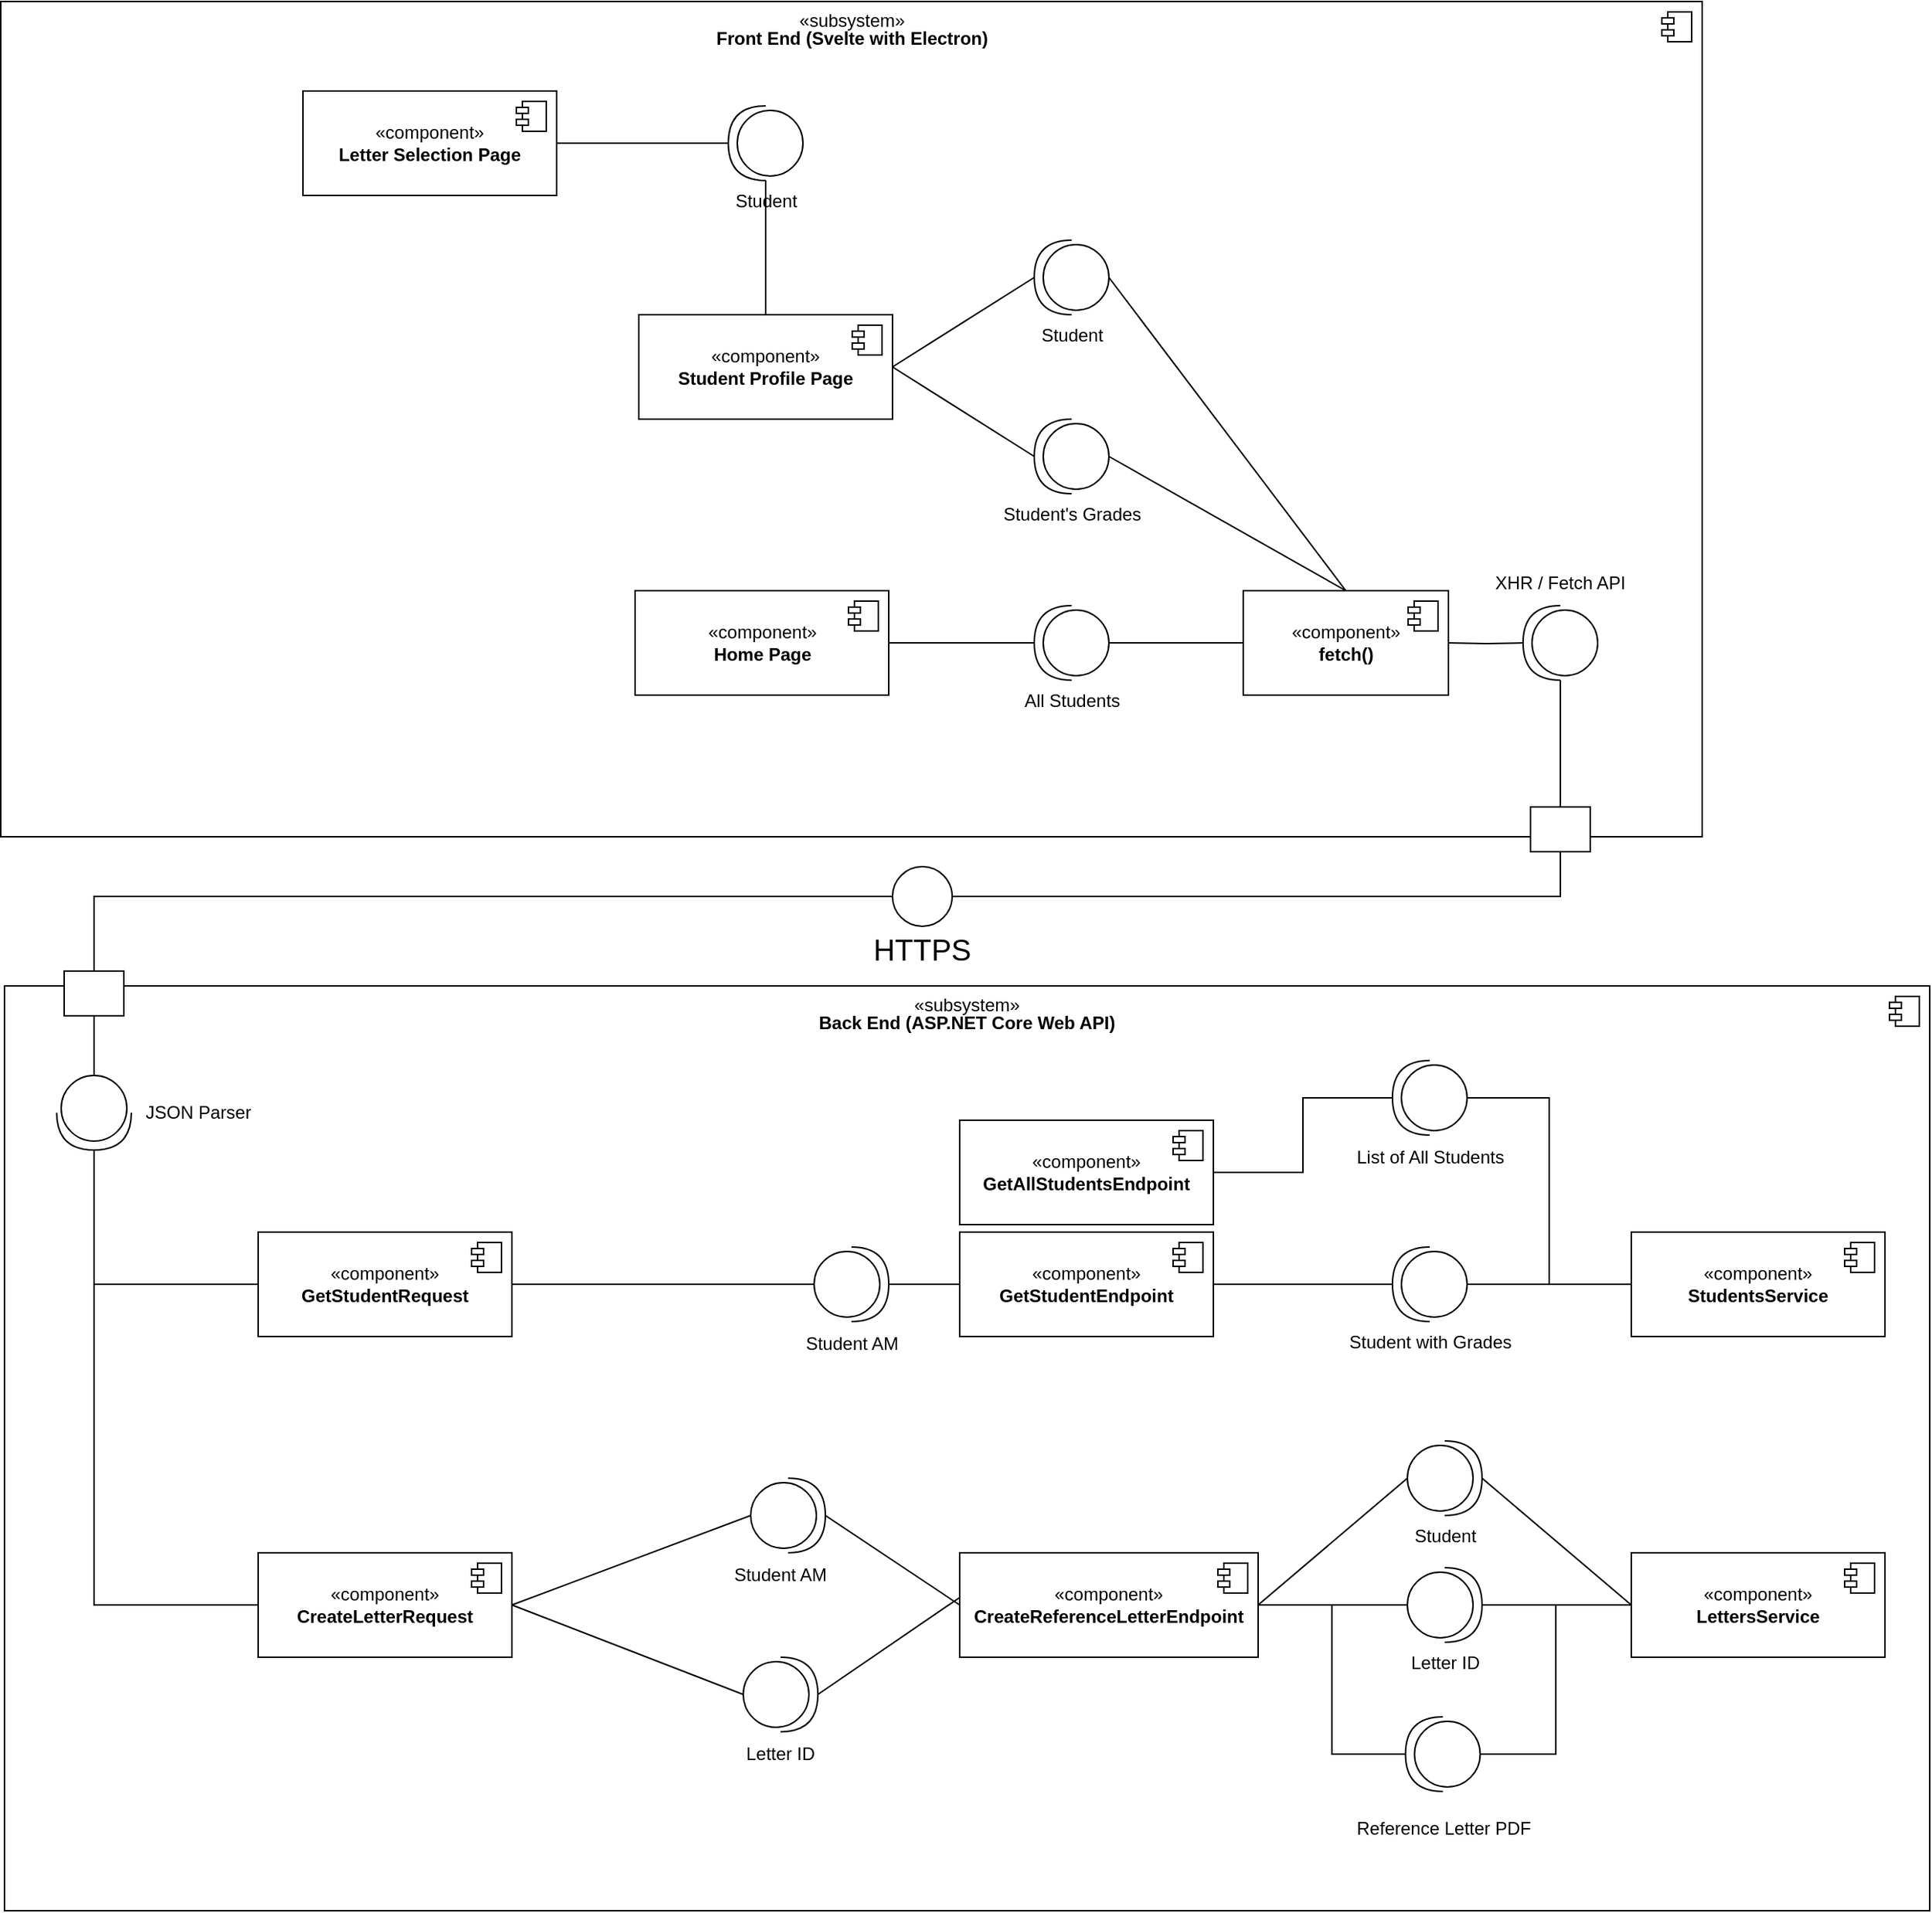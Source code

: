 <mxfile version="27.0.9">
  <diagram name="Page-1" id="jQp3iz5hJdYb-cLotaqS">
    <mxGraphModel dx="2839" dy="2229" grid="1" gridSize="10" guides="1" tooltips="1" connect="1" arrows="1" fold="1" page="1" pageScale="1" pageWidth="850" pageHeight="1100" math="0" shadow="0">
      <root>
        <mxCell id="0" />
        <mxCell id="1" parent="0" />
        <mxCell id="27jedm5OofR4-CSV1UiA-5" value="&lt;div style=&quot;line-height: 100%;&quot;&gt;«subsystem»&lt;br&gt;&lt;b&gt;Front End (Svelte with Electron&lt;/b&gt;&lt;b style=&quot;background-color: transparent; color: light-dark(rgb(0, 0, 0), rgb(255, 255, 255));&quot;&gt;)&lt;/b&gt;&lt;/div&gt;" style="html=1;dropTarget=0;whiteSpace=wrap;align=center;imageVerticalAlign=top;imageAspect=1;verticalAlign=top;" parent="1" vertex="1">
          <mxGeometry x="-822.5" y="-150" width="1140" height="560" as="geometry" />
        </mxCell>
        <mxCell id="27jedm5OofR4-CSV1UiA-6" value="" style="shape=module;jettyWidth=8;jettyHeight=4;" parent="27jedm5OofR4-CSV1UiA-5" vertex="1">
          <mxGeometry x="1" width="20" height="20" relative="1" as="geometry">
            <mxPoint x="-27" y="7" as="offset" />
          </mxGeometry>
        </mxCell>
        <mxCell id="27jedm5OofR4-CSV1UiA-7" value="&lt;div style=&quot;line-height: 100%;&quot;&gt;«subsystem»&lt;br&gt;&lt;b&gt;Back End (ASP.NET Core Web API)&lt;/b&gt;&lt;/div&gt;" style="html=1;dropTarget=0;whiteSpace=wrap;align=center;imageVerticalAlign=top;imageAspect=1;verticalAlign=top;" parent="1" vertex="1">
          <mxGeometry x="-820" y="510" width="1290" height="620" as="geometry" />
        </mxCell>
        <mxCell id="27jedm5OofR4-CSV1UiA-8" value="" style="shape=module;jettyWidth=8;jettyHeight=4;" parent="27jedm5OofR4-CSV1UiA-7" vertex="1">
          <mxGeometry x="1" width="20" height="20" relative="1" as="geometry">
            <mxPoint x="-27" y="7" as="offset" />
          </mxGeometry>
        </mxCell>
        <mxCell id="27jedm5OofR4-CSV1UiA-13" style="edgeStyle=orthogonalEdgeStyle;rounded=0;orthogonalLoop=1;jettySize=auto;html=1;entryX=1;entryY=0.5;entryDx=0;entryDy=0;fontFamily=Helvetica;fontSize=12;fontColor=default;endArrow=none;startFill=0;" parent="1" source="27jedm5OofR4-CSV1UiA-10" target="27jedm5OofR4-CSV1UiA-12" edge="1">
          <mxGeometry relative="1" as="geometry">
            <Array as="points">
              <mxPoint x="223" y="450" />
            </Array>
          </mxGeometry>
        </mxCell>
        <mxCell id="27jedm5OofR4-CSV1UiA-10" value="" style="rounded=0;whiteSpace=wrap;html=1;strokeColor=default;align=center;verticalAlign=middle;fontFamily=Helvetica;fontSize=12;fontColor=default;fillColor=default;" parent="1" vertex="1">
          <mxGeometry x="202.5" y="390" width="40" height="30" as="geometry" />
        </mxCell>
        <mxCell id="27jedm5OofR4-CSV1UiA-67" style="edgeStyle=orthogonalEdgeStyle;rounded=0;orthogonalLoop=1;jettySize=auto;html=1;entryX=0;entryY=0.5;entryDx=0;entryDy=0;fontFamily=Helvetica;fontSize=12;fontColor=default;endArrow=none;startFill=0;" parent="1" source="27jedm5OofR4-CSV1UiA-11" target="27jedm5OofR4-CSV1UiA-12" edge="1">
          <mxGeometry relative="1" as="geometry">
            <Array as="points">
              <mxPoint x="-760" y="450" />
            </Array>
          </mxGeometry>
        </mxCell>
        <mxCell id="27jedm5OofR4-CSV1UiA-11" value="" style="rounded=0;whiteSpace=wrap;html=1;strokeColor=default;align=center;verticalAlign=middle;fontFamily=Helvetica;fontSize=12;fontColor=default;fillColor=default;" parent="1" vertex="1">
          <mxGeometry x="-780" y="500" width="40" height="30" as="geometry" />
        </mxCell>
        <mxCell id="27jedm5OofR4-CSV1UiA-12" value="" style="ellipse;whiteSpace=wrap;html=1;aspect=fixed;strokeColor=default;align=center;verticalAlign=middle;fontFamily=Helvetica;fontSize=12;fontColor=default;fillColor=default;" parent="1" vertex="1">
          <mxGeometry x="-225" y="430" width="40" height="40" as="geometry" />
        </mxCell>
        <mxCell id="27jedm5OofR4-CSV1UiA-15" value="HTTPS" style="text;html=1;align=center;verticalAlign=middle;whiteSpace=wrap;rounded=0;fontFamily=Helvetica;fontSize=20;fontColor=default;" parent="1" vertex="1">
          <mxGeometry x="-250" y="460" width="90" height="50" as="geometry" />
        </mxCell>
        <mxCell id="27jedm5OofR4-CSV1UiA-23" style="edgeStyle=orthogonalEdgeStyle;rounded=0;orthogonalLoop=1;jettySize=auto;html=1;entryX=0.5;entryY=0;entryDx=0;entryDy=0;fontFamily=Helvetica;fontSize=12;fontColor=default;endArrow=none;startFill=0;" parent="1" source="27jedm5OofR4-CSV1UiA-21" target="27jedm5OofR4-CSV1UiA-10" edge="1">
          <mxGeometry relative="1" as="geometry" />
        </mxCell>
        <mxCell id="27jedm5OofR4-CSV1UiA-21" value="" style="shape=providedRequiredInterface;html=1;verticalLabelPosition=bottom;sketch=0;strokeColor=default;align=center;verticalAlign=middle;fontFamily=Helvetica;fontSize=12;fontColor=default;fillColor=default;rotation=-180;" parent="1" vertex="1">
          <mxGeometry x="197.5" y="255" width="50" height="50" as="geometry" />
        </mxCell>
        <mxCell id="27jedm5OofR4-CSV1UiA-22" style="edgeStyle=orthogonalEdgeStyle;rounded=0;orthogonalLoop=1;jettySize=auto;html=1;exitX=1;exitY=0.5;exitDx=0;exitDy=0;entryX=1;entryY=0.5;entryDx=0;entryDy=0;entryPerimeter=0;fontFamily=Helvetica;fontSize=12;fontColor=default;endArrow=none;startFill=0;" parent="1" target="27jedm5OofR4-CSV1UiA-21" edge="1">
          <mxGeometry relative="1" as="geometry">
            <mxPoint x="147.5" y="280" as="sourcePoint" />
          </mxGeometry>
        </mxCell>
        <mxCell id="27jedm5OofR4-CSV1UiA-34" style="edgeStyle=orthogonalEdgeStyle;rounded=0;orthogonalLoop=1;jettySize=auto;html=1;exitX=1;exitY=0.5;exitDx=0;exitDy=0;entryX=0;entryY=0.5;entryDx=0;entryDy=0;fontFamily=Helvetica;fontSize=12;fontColor=default;dashed=1;" parent="1" edge="1">
          <mxGeometry relative="1" as="geometry">
            <mxPoint x="-390" y="280" as="targetPoint" />
          </mxGeometry>
        </mxCell>
        <mxCell id="27jedm5OofR4-CSV1UiA-28" value="XHR / Fetch API" style="text;html=1;align=center;verticalAlign=middle;whiteSpace=wrap;rounded=0;fontFamily=Helvetica;fontSize=12;fontColor=default;" parent="1" vertex="1">
          <mxGeometry x="170" y="225" width="105" height="30" as="geometry" />
        </mxCell>
        <mxCell id="27jedm5OofR4-CSV1UiA-36" value="«component»&lt;br&gt;&lt;b&gt;GetAllStudentsEndpoint&lt;/b&gt;" style="html=1;dropTarget=0;whiteSpace=wrap;strokeColor=default;align=center;verticalAlign=middle;fontFamily=Helvetica;fontSize=12;fontColor=default;fillColor=default;" parent="1" vertex="1">
          <mxGeometry x="-180" y="600" width="170" height="70" as="geometry" />
        </mxCell>
        <mxCell id="27jedm5OofR4-CSV1UiA-37" value="" style="shape=module;jettyWidth=8;jettyHeight=4;strokeColor=default;align=center;verticalAlign=middle;fontFamily=Helvetica;fontSize=12;fontColor=default;fillColor=default;" parent="27jedm5OofR4-CSV1UiA-36" vertex="1">
          <mxGeometry x="1" width="20" height="20" relative="1" as="geometry">
            <mxPoint x="-27" y="7" as="offset" />
          </mxGeometry>
        </mxCell>
        <mxCell id="27jedm5OofR4-CSV1UiA-38" value="«component»&lt;br&gt;&lt;b&gt;GetStudentEndpoint&lt;/b&gt;" style="html=1;dropTarget=0;whiteSpace=wrap;strokeColor=default;align=center;verticalAlign=middle;fontFamily=Helvetica;fontSize=12;fontColor=default;fillColor=default;" parent="1" vertex="1">
          <mxGeometry x="-180" y="675" width="170" height="70" as="geometry" />
        </mxCell>
        <mxCell id="27jedm5OofR4-CSV1UiA-39" value="" style="shape=module;jettyWidth=8;jettyHeight=4;strokeColor=default;align=center;verticalAlign=middle;fontFamily=Helvetica;fontSize=12;fontColor=default;fillColor=default;" parent="27jedm5OofR4-CSV1UiA-38" vertex="1">
          <mxGeometry x="1" width="20" height="20" relative="1" as="geometry">
            <mxPoint x="-27" y="7" as="offset" />
          </mxGeometry>
        </mxCell>
        <mxCell id="27jedm5OofR4-CSV1UiA-40" value="«component»&lt;br&gt;&lt;b&gt;CreateReferenceLetterEndpoint&lt;/b&gt;" style="html=1;dropTarget=0;whiteSpace=wrap;strokeColor=default;align=center;verticalAlign=middle;fontFamily=Helvetica;fontSize=12;fontColor=default;fillColor=default;" parent="1" vertex="1">
          <mxGeometry x="-180" y="890" width="200" height="70" as="geometry" />
        </mxCell>
        <mxCell id="27jedm5OofR4-CSV1UiA-41" value="" style="shape=module;jettyWidth=8;jettyHeight=4;strokeColor=default;align=center;verticalAlign=middle;fontFamily=Helvetica;fontSize=12;fontColor=default;fillColor=default;" parent="27jedm5OofR4-CSV1UiA-40" vertex="1">
          <mxGeometry x="1" width="20" height="20" relative="1" as="geometry">
            <mxPoint x="-27" y="7" as="offset" />
          </mxGeometry>
        </mxCell>
        <mxCell id="27jedm5OofR4-CSV1UiA-49" value="«component»&lt;br&gt;&lt;b&gt;StudentsService&lt;/b&gt;" style="html=1;dropTarget=0;whiteSpace=wrap;strokeColor=default;align=center;verticalAlign=middle;fontFamily=Helvetica;fontSize=12;fontColor=default;fillColor=default;" parent="1" vertex="1">
          <mxGeometry x="270" y="675" width="170" height="70" as="geometry" />
        </mxCell>
        <mxCell id="27jedm5OofR4-CSV1UiA-50" value="" style="shape=module;jettyWidth=8;jettyHeight=4;strokeColor=default;align=center;verticalAlign=middle;fontFamily=Helvetica;fontSize=12;fontColor=default;fillColor=default;" parent="27jedm5OofR4-CSV1UiA-49" vertex="1">
          <mxGeometry x="1" width="20" height="20" relative="1" as="geometry">
            <mxPoint x="-27" y="7" as="offset" />
          </mxGeometry>
        </mxCell>
        <mxCell id="27jedm5OofR4-CSV1UiA-51" value="«component»&lt;br&gt;&lt;b&gt;LettersService&lt;/b&gt;" style="html=1;dropTarget=0;whiteSpace=wrap;strokeColor=default;align=center;verticalAlign=middle;fontFamily=Helvetica;fontSize=12;fontColor=default;fillColor=default;" parent="1" vertex="1">
          <mxGeometry x="270" y="890" width="170" height="70" as="geometry" />
        </mxCell>
        <mxCell id="27jedm5OofR4-CSV1UiA-52" value="" style="shape=module;jettyWidth=8;jettyHeight=4;strokeColor=default;align=center;verticalAlign=middle;fontFamily=Helvetica;fontSize=12;fontColor=default;fillColor=default;" parent="27jedm5OofR4-CSV1UiA-51" vertex="1">
          <mxGeometry x="1" width="20" height="20" relative="1" as="geometry">
            <mxPoint x="-27" y="7" as="offset" />
          </mxGeometry>
        </mxCell>
        <mxCell id="27jedm5OofR4-CSV1UiA-55" style="edgeStyle=orthogonalEdgeStyle;rounded=0;orthogonalLoop=1;jettySize=auto;html=1;entryX=0;entryY=0.5;entryDx=0;entryDy=0;fontFamily=Helvetica;fontSize=12;fontColor=default;endArrow=none;startFill=0;" parent="1" source="27jedm5OofR4-CSV1UiA-53" target="27jedm5OofR4-CSV1UiA-49" edge="1">
          <mxGeometry relative="1" as="geometry" />
        </mxCell>
        <mxCell id="27jedm5OofR4-CSV1UiA-53" value="" style="shape=providedRequiredInterface;html=1;verticalLabelPosition=bottom;sketch=0;strokeColor=default;align=center;verticalAlign=middle;fontFamily=Helvetica;fontSize=12;fontColor=default;fillColor=default;rotation=-180;" parent="1" vertex="1">
          <mxGeometry x="110" y="560" width="50" height="50" as="geometry" />
        </mxCell>
        <mxCell id="27jedm5OofR4-CSV1UiA-54" style="edgeStyle=orthogonalEdgeStyle;rounded=0;orthogonalLoop=1;jettySize=auto;html=1;exitX=1;exitY=0.5;exitDx=0;exitDy=0;entryX=1;entryY=0.5;entryDx=0;entryDy=0;entryPerimeter=0;fontFamily=Helvetica;fontSize=12;fontColor=default;endArrow=none;startFill=0;" parent="1" source="27jedm5OofR4-CSV1UiA-36" target="27jedm5OofR4-CSV1UiA-53" edge="1">
          <mxGeometry relative="1" as="geometry" />
        </mxCell>
        <mxCell id="27jedm5OofR4-CSV1UiA-56" value="List of All Students" style="text;html=1;align=center;verticalAlign=middle;whiteSpace=wrap;rounded=0;fontFamily=Helvetica;fontSize=12;fontColor=default;" parent="1" vertex="1">
          <mxGeometry x="77.5" y="610" width="115" height="30" as="geometry" />
        </mxCell>
        <mxCell id="27jedm5OofR4-CSV1UiA-60" style="edgeStyle=orthogonalEdgeStyle;rounded=0;orthogonalLoop=1;jettySize=auto;html=1;exitX=0;exitY=0.5;exitDx=0;exitDy=0;exitPerimeter=0;entryX=0;entryY=0.5;entryDx=0;entryDy=0;fontFamily=Helvetica;fontSize=12;fontColor=default;startArrow=none;startFill=0;endArrow=none;" parent="1" source="27jedm5OofR4-CSV1UiA-57" target="27jedm5OofR4-CSV1UiA-49" edge="1">
          <mxGeometry relative="1" as="geometry" />
        </mxCell>
        <mxCell id="27jedm5OofR4-CSV1UiA-57" value="Student with Grades" style="shape=providedRequiredInterface;html=1;verticalLabelPosition=bottom;sketch=0;strokeColor=default;align=center;verticalAlign=top;fontFamily=Helvetica;fontSize=12;fontColor=default;fillColor=default;rotation=0;direction=west;" parent="1" vertex="1">
          <mxGeometry x="110" y="685" width="50" height="50" as="geometry" />
        </mxCell>
        <mxCell id="27jedm5OofR4-CSV1UiA-59" style="edgeStyle=orthogonalEdgeStyle;rounded=0;orthogonalLoop=1;jettySize=auto;html=1;exitX=1;exitY=0.5;exitDx=0;exitDy=0;entryX=1;entryY=0.5;entryDx=0;entryDy=0;entryPerimeter=0;fontFamily=Helvetica;fontSize=12;fontColor=default;startArrow=none;startFill=0;endArrow=none;" parent="1" source="27jedm5OofR4-CSV1UiA-38" target="27jedm5OofR4-CSV1UiA-57" edge="1">
          <mxGeometry relative="1" as="geometry" />
        </mxCell>
        <mxCell id="27jedm5OofR4-CSV1UiA-66" style="edgeStyle=orthogonalEdgeStyle;rounded=0;orthogonalLoop=1;jettySize=auto;html=1;exitX=0;exitY=0.5;exitDx=0;exitDy=0;exitPerimeter=0;entryX=0;entryY=0.5;entryDx=0;entryDy=0;fontFamily=Helvetica;fontSize=12;fontColor=default;endArrow=none;startFill=0;" parent="1" source="27jedm5OofR4-CSV1UiA-63" target="27jedm5OofR4-CSV1UiA-51" edge="1">
          <mxGeometry relative="1" as="geometry" />
        </mxCell>
        <mxCell id="27jedm5OofR4-CSV1UiA-63" value="&lt;span style=&quot;text-wrap-mode: wrap;&quot;&gt;Reference Letter PDF&lt;/span&gt;" style="shape=providedRequiredInterface;html=1;verticalLabelPosition=bottom;sketch=0;strokeColor=default;align=center;verticalAlign=middle;fontFamily=Helvetica;fontSize=12;fontColor=default;fillColor=default;rotation=0;direction=west;" parent="1" vertex="1">
          <mxGeometry x="118.75" y="1000" width="50" height="50" as="geometry" />
        </mxCell>
        <mxCell id="27jedm5OofR4-CSV1UiA-65" style="edgeStyle=orthogonalEdgeStyle;rounded=0;orthogonalLoop=1;jettySize=auto;html=1;entryX=1;entryY=0.5;entryDx=0;entryDy=0;entryPerimeter=0;fontFamily=Helvetica;fontSize=12;fontColor=default;endArrow=none;startFill=0;" parent="1" source="27jedm5OofR4-CSV1UiA-40" target="27jedm5OofR4-CSV1UiA-63" edge="1">
          <mxGeometry relative="1" as="geometry" />
        </mxCell>
        <mxCell id="1Mdw4P6psdIqF6UpJkUA-14" style="edgeStyle=none;curved=0;rounded=0;orthogonalLoop=1;jettySize=auto;html=1;exitX=1;exitY=0.5;exitDx=0;exitDy=0;exitPerimeter=0;entryX=0;entryY=0.5;entryDx=0;entryDy=0;fontSize=12;startSize=8;endSize=8;endArrow=none;startFill=0;" parent="1" source="1Mdw4P6psdIqF6UpJkUA-3" target="1Mdw4P6psdIqF6UpJkUA-9" edge="1">
          <mxGeometry relative="1" as="geometry">
            <Array as="points">
              <mxPoint x="-760" y="710" />
            </Array>
          </mxGeometry>
        </mxCell>
        <mxCell id="1Mdw4P6psdIqF6UpJkUA-15" style="edgeStyle=none;curved=0;rounded=0;orthogonalLoop=1;jettySize=auto;html=1;exitX=1;exitY=0.5;exitDx=0;exitDy=0;exitPerimeter=0;entryX=0;entryY=0.5;entryDx=0;entryDy=0;fontSize=12;startSize=8;endSize=8;endArrow=none;startFill=0;" parent="1" source="1Mdw4P6psdIqF6UpJkUA-3" target="1Mdw4P6psdIqF6UpJkUA-11" edge="1">
          <mxGeometry relative="1" as="geometry">
            <Array as="points">
              <mxPoint x="-760" y="925" />
            </Array>
          </mxGeometry>
        </mxCell>
        <mxCell id="1Mdw4P6psdIqF6UpJkUA-3" value="" style="shape=providedRequiredInterface;html=1;verticalLabelPosition=bottom;sketch=0;rotation=90;" parent="1" vertex="1">
          <mxGeometry x="-785" y="570" width="50" height="50" as="geometry" />
        </mxCell>
        <mxCell id="1Mdw4P6psdIqF6UpJkUA-4" style="edgeStyle=none;curved=1;rounded=0;orthogonalLoop=1;jettySize=auto;html=1;exitX=0.5;exitY=1;exitDx=0;exitDy=0;entryX=0;entryY=0.5;entryDx=0;entryDy=0;entryPerimeter=0;fontSize=12;startSize=8;endSize=8;endArrow=none;startFill=0;" parent="1" source="27jedm5OofR4-CSV1UiA-11" target="1Mdw4P6psdIqF6UpJkUA-3" edge="1">
          <mxGeometry relative="1" as="geometry" />
        </mxCell>
        <mxCell id="1Mdw4P6psdIqF6UpJkUA-5" value="Student AM" style="text;html=1;align=center;verticalAlign=middle;whiteSpace=wrap;rounded=0;fontFamily=Helvetica;fontSize=12;fontColor=default;" parent="1" vertex="1">
          <mxGeometry x="-292.5" y="735" width="80" height="30" as="geometry" />
        </mxCell>
        <mxCell id="1Mdw4P6psdIqF6UpJkUA-9" value="«component»&lt;br&gt;&lt;b&gt;GetStudentRequest&lt;/b&gt;" style="html=1;dropTarget=0;whiteSpace=wrap;strokeColor=default;align=center;verticalAlign=middle;fontFamily=Helvetica;fontSize=12;fontColor=default;fillColor=default;" parent="1" vertex="1">
          <mxGeometry x="-650" y="675" width="170" height="70" as="geometry" />
        </mxCell>
        <mxCell id="1Mdw4P6psdIqF6UpJkUA-10" value="" style="shape=module;jettyWidth=8;jettyHeight=4;strokeColor=default;align=center;verticalAlign=middle;fontFamily=Helvetica;fontSize=12;fontColor=default;fillColor=default;" parent="1Mdw4P6psdIqF6UpJkUA-9" vertex="1">
          <mxGeometry x="1" width="20" height="20" relative="1" as="geometry">
            <mxPoint x="-27" y="7" as="offset" />
          </mxGeometry>
        </mxCell>
        <mxCell id="1Mdw4P6psdIqF6UpJkUA-11" value="«component»&lt;br&gt;&lt;b&gt;CreateLetterRequest&lt;/b&gt;" style="html=1;dropTarget=0;whiteSpace=wrap;strokeColor=default;align=center;verticalAlign=middle;fontFamily=Helvetica;fontSize=12;fontColor=default;fillColor=default;" parent="1" vertex="1">
          <mxGeometry x="-650" y="890" width="170" height="70" as="geometry" />
        </mxCell>
        <mxCell id="1Mdw4P6psdIqF6UpJkUA-12" value="" style="shape=module;jettyWidth=8;jettyHeight=4;strokeColor=default;align=center;verticalAlign=middle;fontFamily=Helvetica;fontSize=12;fontColor=default;fillColor=default;" parent="1Mdw4P6psdIqF6UpJkUA-11" vertex="1">
          <mxGeometry x="1" width="20" height="20" relative="1" as="geometry">
            <mxPoint x="-27" y="7" as="offset" />
          </mxGeometry>
        </mxCell>
        <mxCell id="1Mdw4P6psdIqF6UpJkUA-37" style="edgeStyle=none;curved=0;rounded=0;orthogonalLoop=1;jettySize=auto;html=1;exitX=1;exitY=0.5;exitDx=0;exitDy=0;exitPerimeter=0;entryX=0;entryY=0.5;entryDx=0;entryDy=0;fontSize=12;startSize=8;endSize=8;endArrow=none;startFill=0;" parent="1" source="1Mdw4P6psdIqF6UpJkUA-17" target="27jedm5OofR4-CSV1UiA-38" edge="1">
          <mxGeometry relative="1" as="geometry" />
        </mxCell>
        <mxCell id="1Mdw4P6psdIqF6UpJkUA-17" value="" style="shape=providedRequiredInterface;html=1;verticalLabelPosition=bottom;sketch=0;strokeColor=default;align=center;verticalAlign=middle;fontFamily=Helvetica;fontSize=12;fontColor=default;fillColor=default;rotation=-180;direction=west;" parent="1" vertex="1">
          <mxGeometry x="-277.5" y="685" width="50" height="50" as="geometry" />
        </mxCell>
        <mxCell id="1Mdw4P6psdIqF6UpJkUA-23" value="JSON Parser" style="text;html=1;align=center;verticalAlign=middle;whiteSpace=wrap;rounded=0;fontFamily=Helvetica;fontSize=12;fontColor=default;" parent="1" vertex="1">
          <mxGeometry x="-730" y="580" width="80" height="30" as="geometry" />
        </mxCell>
        <mxCell id="1Mdw4P6psdIqF6UpJkUA-73" style="edgeStyle=none;curved=0;rounded=0;orthogonalLoop=1;jettySize=auto;html=1;exitX=1;exitY=0.5;exitDx=0;exitDy=0;exitPerimeter=0;entryX=0;entryY=0.5;entryDx=0;entryDy=0;fontSize=12;startSize=8;endSize=8;endArrow=none;startFill=0;" parent="1" source="1Mdw4P6psdIqF6UpJkUA-24" target="27jedm5OofR4-CSV1UiA-40" edge="1">
          <mxGeometry relative="1" as="geometry" />
        </mxCell>
        <mxCell id="1Mdw4P6psdIqF6UpJkUA-24" value="" style="shape=providedRequiredInterface;html=1;verticalLabelPosition=bottom;sketch=0;strokeColor=default;align=center;verticalAlign=middle;fontFamily=Helvetica;fontSize=12;fontColor=default;fillColor=default;rotation=-180;direction=west;aspect=fixed;" parent="1" vertex="1">
          <mxGeometry x="-320" y="840" width="50" height="50" as="geometry" />
        </mxCell>
        <mxCell id="1Mdw4P6psdIqF6UpJkUA-74" style="edgeStyle=none;curved=0;rounded=0;orthogonalLoop=1;jettySize=auto;html=1;exitX=1;exitY=0.5;exitDx=0;exitDy=0;exitPerimeter=0;fontSize=12;startSize=8;endSize=8;endArrow=none;startFill=0;" parent="1" source="1Mdw4P6psdIqF6UpJkUA-25" edge="1">
          <mxGeometry relative="1" as="geometry">
            <mxPoint x="-180" y="920" as="targetPoint" />
          </mxGeometry>
        </mxCell>
        <mxCell id="1Mdw4P6psdIqF6UpJkUA-25" value="" style="shape=providedRequiredInterface;html=1;verticalLabelPosition=bottom;sketch=0;strokeColor=default;align=center;verticalAlign=middle;fontFamily=Helvetica;fontSize=12;fontColor=default;fillColor=default;rotation=-180;direction=west;" parent="1" vertex="1">
          <mxGeometry x="-325" y="960" width="50" height="50" as="geometry" />
        </mxCell>
        <mxCell id="1Mdw4P6psdIqF6UpJkUA-26" value="Student AM" style="text;html=1;align=center;verticalAlign=middle;whiteSpace=wrap;rounded=0;fontFamily=Helvetica;fontSize=12;fontColor=default;" parent="1" vertex="1">
          <mxGeometry x="-340" y="890" width="80" height="30" as="geometry" />
        </mxCell>
        <mxCell id="1Mdw4P6psdIqF6UpJkUA-27" value="Letter ID" style="text;html=1;align=center;verticalAlign=middle;whiteSpace=wrap;rounded=0;fontFamily=Helvetica;fontSize=12;fontColor=default;" parent="1" vertex="1">
          <mxGeometry x="-340" y="1010" width="80" height="30" as="geometry" />
        </mxCell>
        <mxCell id="1Mdw4P6psdIqF6UpJkUA-34" style="edgeStyle=none;curved=1;rounded=0;orthogonalLoop=1;jettySize=auto;html=1;exitX=1;exitY=0.5;exitDx=0;exitDy=0;entryX=0;entryY=0.5;entryDx=0;entryDy=0;entryPerimeter=0;fontSize=12;startSize=8;endSize=8;endArrow=none;startFill=0;" parent="1" source="1Mdw4P6psdIqF6UpJkUA-11" target="1Mdw4P6psdIqF6UpJkUA-25" edge="1">
          <mxGeometry relative="1" as="geometry" />
        </mxCell>
        <mxCell id="1Mdw4P6psdIqF6UpJkUA-35" style="edgeStyle=none;curved=1;rounded=0;orthogonalLoop=1;jettySize=auto;html=1;exitX=1;exitY=0.5;exitDx=0;exitDy=0;entryX=0;entryY=0.5;entryDx=0;entryDy=0;entryPerimeter=0;fontSize=12;startSize=8;endSize=8;endArrow=none;startFill=0;" parent="1" source="1Mdw4P6psdIqF6UpJkUA-11" target="1Mdw4P6psdIqF6UpJkUA-24" edge="1">
          <mxGeometry relative="1" as="geometry" />
        </mxCell>
        <mxCell id="1Mdw4P6psdIqF6UpJkUA-36" style="edgeStyle=none;curved=0;rounded=0;orthogonalLoop=1;jettySize=auto;html=1;exitX=1;exitY=0.5;exitDx=0;exitDy=0;entryX=0;entryY=0.5;entryDx=0;entryDy=0;entryPerimeter=0;fontSize=12;startSize=8;endSize=8;endArrow=none;startFill=0;" parent="1" source="1Mdw4P6psdIqF6UpJkUA-9" target="1Mdw4P6psdIqF6UpJkUA-17" edge="1">
          <mxGeometry relative="1" as="geometry" />
        </mxCell>
        <mxCell id="1Mdw4P6psdIqF6UpJkUA-42" value="«component»&lt;br&gt;&lt;b&gt;fetch()&lt;/b&gt;" style="html=1;dropTarget=0;whiteSpace=wrap;strokeColor=default;align=center;verticalAlign=middle;fontFamily=Helvetica;fontSize=12;fontColor=default;fillColor=default;" parent="1" vertex="1">
          <mxGeometry x="10" y="245" width="137.5" height="70" as="geometry" />
        </mxCell>
        <mxCell id="1Mdw4P6psdIqF6UpJkUA-43" value="" style="shape=module;jettyWidth=8;jettyHeight=4;strokeColor=default;align=center;verticalAlign=middle;fontFamily=Helvetica;fontSize=12;fontColor=default;fillColor=default;" parent="1Mdw4P6psdIqF6UpJkUA-42" vertex="1">
          <mxGeometry x="1" width="20" height="20" relative="1" as="geometry">
            <mxPoint x="-27" y="7" as="offset" />
          </mxGeometry>
        </mxCell>
        <mxCell id="1Mdw4P6psdIqF6UpJkUA-46" value="«component»&lt;br&gt;&lt;b&gt;Home Page&lt;/b&gt;" style="html=1;dropTarget=0;whiteSpace=wrap;strokeColor=default;align=center;verticalAlign=middle;fontFamily=Helvetica;fontSize=12;fontColor=default;fillColor=default;" parent="1" vertex="1">
          <mxGeometry x="-397.5" y="245" width="170" height="70" as="geometry" />
        </mxCell>
        <mxCell id="1Mdw4P6psdIqF6UpJkUA-47" value="" style="shape=module;jettyWidth=8;jettyHeight=4;strokeColor=default;align=center;verticalAlign=middle;fontFamily=Helvetica;fontSize=12;fontColor=default;fillColor=default;" parent="1Mdw4P6psdIqF6UpJkUA-46" vertex="1">
          <mxGeometry x="1" width="20" height="20" relative="1" as="geometry">
            <mxPoint x="-27" y="7" as="offset" />
          </mxGeometry>
        </mxCell>
        <mxCell id="1Mdw4P6psdIqF6UpJkUA-52" style="edgeStyle=none;curved=1;rounded=0;orthogonalLoop=1;jettySize=auto;html=1;entryX=1;entryY=0.5;entryDx=0;entryDy=0;fontSize=12;startSize=8;endSize=8;endArrow=none;startFill=0;" parent="1" source="1Mdw4P6psdIqF6UpJkUA-51" target="1Mdw4P6psdIqF6UpJkUA-46" edge="1">
          <mxGeometry relative="1" as="geometry" />
        </mxCell>
        <mxCell id="1Mdw4P6psdIqF6UpJkUA-53" style="edgeStyle=none;curved=1;rounded=0;orthogonalLoop=1;jettySize=auto;html=1;exitX=0;exitY=0.5;exitDx=0;exitDy=0;exitPerimeter=0;entryX=0;entryY=0.5;entryDx=0;entryDy=0;fontSize=12;startSize=8;endSize=8;endArrow=none;startFill=0;" parent="1" source="1Mdw4P6psdIqF6UpJkUA-51" target="1Mdw4P6psdIqF6UpJkUA-42" edge="1">
          <mxGeometry relative="1" as="geometry" />
        </mxCell>
        <mxCell id="1Mdw4P6psdIqF6UpJkUA-51" value="All Students" style="shape=providedRequiredInterface;html=1;verticalLabelPosition=bottom;sketch=0;strokeColor=default;align=center;verticalAlign=top;fontFamily=Helvetica;fontSize=12;fontColor=default;fillColor=default;rotation=0;direction=west;" parent="1" vertex="1">
          <mxGeometry x="-130" y="255" width="50" height="50" as="geometry" />
        </mxCell>
        <mxCell id="1Mdw4P6psdIqF6UpJkUA-55" value="«component»&lt;br&gt;&lt;b&gt;Student Profile Page&lt;/b&gt;" style="html=1;dropTarget=0;whiteSpace=wrap;strokeColor=default;align=center;verticalAlign=middle;fontFamily=Helvetica;fontSize=12;fontColor=default;fillColor=default;" parent="1" vertex="1">
          <mxGeometry x="-395" y="60" width="170" height="70" as="geometry" />
        </mxCell>
        <mxCell id="1Mdw4P6psdIqF6UpJkUA-56" value="" style="shape=module;jettyWidth=8;jettyHeight=4;strokeColor=default;align=center;verticalAlign=middle;fontFamily=Helvetica;fontSize=12;fontColor=default;fillColor=default;" parent="1Mdw4P6psdIqF6UpJkUA-55" vertex="1">
          <mxGeometry x="1" width="20" height="20" relative="1" as="geometry">
            <mxPoint x="-27" y="7" as="offset" />
          </mxGeometry>
        </mxCell>
        <mxCell id="1Mdw4P6psdIqF6UpJkUA-59" style="edgeStyle=none;curved=0;rounded=0;orthogonalLoop=1;jettySize=auto;html=1;exitX=0;exitY=0.5;exitDx=0;exitDy=0;exitPerimeter=0;entryX=0.5;entryY=0;entryDx=0;entryDy=0;fontSize=12;startSize=8;endSize=8;endArrow=none;startFill=0;" parent="1" source="1Mdw4P6psdIqF6UpJkUA-57" target="1Mdw4P6psdIqF6UpJkUA-42" edge="1">
          <mxGeometry relative="1" as="geometry" />
        </mxCell>
        <mxCell id="1Mdw4P6psdIqF6UpJkUA-57" value="Student" style="shape=providedRequiredInterface;html=1;verticalLabelPosition=bottom;sketch=0;strokeColor=default;align=center;verticalAlign=top;fontFamily=Helvetica;fontSize=12;fontColor=default;fillColor=default;rotation=0;labelPosition=center;direction=west;" parent="1" vertex="1">
          <mxGeometry x="-130" y="10" width="50" height="50" as="geometry" />
        </mxCell>
        <mxCell id="1Mdw4P6psdIqF6UpJkUA-60" style="edgeStyle=none;curved=0;rounded=0;orthogonalLoop=1;jettySize=auto;html=1;exitX=0;exitY=0.5;exitDx=0;exitDy=0;exitPerimeter=0;entryX=0.5;entryY=0;entryDx=0;entryDy=0;fontSize=12;startSize=8;endSize=8;endArrow=none;startFill=0;" parent="1" source="1Mdw4P6psdIqF6UpJkUA-58" target="1Mdw4P6psdIqF6UpJkUA-42" edge="1">
          <mxGeometry relative="1" as="geometry" />
        </mxCell>
        <mxCell id="1Mdw4P6psdIqF6UpJkUA-58" value="Student&#39;s Grades" style="shape=providedRequiredInterface;html=1;verticalLabelPosition=bottom;sketch=0;strokeColor=default;align=center;verticalAlign=top;fontFamily=Helvetica;fontSize=12;fontColor=default;fillColor=default;rotation=0;direction=west;" parent="1" vertex="1">
          <mxGeometry x="-130" y="130" width="50" height="50" as="geometry" />
        </mxCell>
        <mxCell id="1Mdw4P6psdIqF6UpJkUA-62" style="edgeStyle=none;curved=0;rounded=0;orthogonalLoop=1;jettySize=auto;html=1;exitX=1;exitY=0.5;exitDx=0;exitDy=0;entryX=1;entryY=0.5;entryDx=0;entryDy=0;entryPerimeter=0;fontSize=12;startSize=8;endSize=8;endArrow=none;startFill=0;" parent="1" source="1Mdw4P6psdIqF6UpJkUA-55" target="1Mdw4P6psdIqF6UpJkUA-57" edge="1">
          <mxGeometry relative="1" as="geometry" />
        </mxCell>
        <mxCell id="1Mdw4P6psdIqF6UpJkUA-63" style="edgeStyle=none;curved=0;rounded=0;orthogonalLoop=1;jettySize=auto;html=1;exitX=1;exitY=0.5;exitDx=0;exitDy=0;entryX=1;entryY=0.5;entryDx=0;entryDy=0;entryPerimeter=0;fontSize=12;startSize=8;endSize=8;endArrow=none;startFill=0;" parent="1" source="1Mdw4P6psdIqF6UpJkUA-55" target="1Mdw4P6psdIqF6UpJkUA-58" edge="1">
          <mxGeometry relative="1" as="geometry" />
        </mxCell>
        <mxCell id="1Mdw4P6psdIqF6UpJkUA-64" value="«component»&lt;br&gt;&lt;b&gt;Letter Selection Page&lt;/b&gt;" style="html=1;dropTarget=0;whiteSpace=wrap;strokeColor=default;align=center;verticalAlign=middle;fontFamily=Helvetica;fontSize=12;fontColor=default;fillColor=default;" parent="1" vertex="1">
          <mxGeometry x="-620" y="-90" width="170" height="70" as="geometry" />
        </mxCell>
        <mxCell id="1Mdw4P6psdIqF6UpJkUA-65" value="" style="shape=module;jettyWidth=8;jettyHeight=4;strokeColor=default;align=center;verticalAlign=middle;fontFamily=Helvetica;fontSize=12;fontColor=default;fillColor=default;" parent="1Mdw4P6psdIqF6UpJkUA-64" vertex="1">
          <mxGeometry x="1" width="20" height="20" relative="1" as="geometry">
            <mxPoint x="-27" y="7" as="offset" />
          </mxGeometry>
        </mxCell>
        <mxCell id="1Mdw4P6psdIqF6UpJkUA-76" style="edgeStyle=none;curved=0;rounded=0;orthogonalLoop=1;jettySize=auto;html=1;entryX=0.5;entryY=0;entryDx=0;entryDy=0;fontSize=12;startSize=8;endSize=8;endArrow=none;startFill=0;" parent="1" source="1Mdw4P6psdIqF6UpJkUA-66" target="1Mdw4P6psdIqF6UpJkUA-55" edge="1">
          <mxGeometry relative="1" as="geometry" />
        </mxCell>
        <mxCell id="1Mdw4P6psdIqF6UpJkUA-66" value="Student" style="shape=providedRequiredInterface;html=1;verticalLabelPosition=bottom;sketch=0;strokeColor=default;align=center;verticalAlign=top;fontFamily=Helvetica;fontSize=12;fontColor=default;fillColor=default;rotation=0;labelPosition=center;direction=west;" parent="1" vertex="1">
          <mxGeometry x="-335" y="-80" width="50" height="50" as="geometry" />
        </mxCell>
        <mxCell id="1Mdw4P6psdIqF6UpJkUA-71" style="edgeStyle=none;curved=0;rounded=0;orthogonalLoop=1;jettySize=auto;html=1;exitX=0;exitY=0.5;exitDx=0;exitDy=0;exitPerimeter=0;entryX=1;entryY=0.5;entryDx=0;entryDy=0;fontSize=12;startSize=8;endSize=8;endArrow=none;startFill=0;" parent="1" source="1Mdw4P6psdIqF6UpJkUA-67" target="27jedm5OofR4-CSV1UiA-40" edge="1">
          <mxGeometry relative="1" as="geometry" />
        </mxCell>
        <mxCell id="1Mdw4P6psdIqF6UpJkUA-67" value="Student" style="shape=providedRequiredInterface;html=1;verticalLabelPosition=bottom;sketch=0;strokeColor=default;align=center;verticalAlign=top;fontFamily=Helvetica;fontSize=12;fontColor=default;fillColor=default;rotation=0;" parent="1" vertex="1">
          <mxGeometry x="120" y="815" width="50" height="50" as="geometry" />
        </mxCell>
        <mxCell id="1Mdw4P6psdIqF6UpJkUA-72" style="edgeStyle=none;curved=0;rounded=0;orthogonalLoop=1;jettySize=auto;html=1;exitX=0;exitY=0.5;exitDx=0;exitDy=0;exitPerimeter=0;entryX=1;entryY=0.5;entryDx=0;entryDy=0;fontSize=12;startSize=8;endSize=8;endArrow=none;startFill=0;" parent="1" source="1Mdw4P6psdIqF6UpJkUA-68" target="27jedm5OofR4-CSV1UiA-40" edge="1">
          <mxGeometry relative="1" as="geometry" />
        </mxCell>
        <mxCell id="1Mdw4P6psdIqF6UpJkUA-68" value="Letter ID" style="shape=providedRequiredInterface;html=1;verticalLabelPosition=bottom;sketch=0;strokeColor=default;align=center;verticalAlign=top;fontFamily=Helvetica;fontSize=12;fontColor=default;fillColor=default;rotation=0;" parent="1" vertex="1">
          <mxGeometry x="120" y="900" width="50" height="50" as="geometry" />
        </mxCell>
        <mxCell id="1Mdw4P6psdIqF6UpJkUA-69" style="edgeStyle=none;curved=0;rounded=0;orthogonalLoop=1;jettySize=auto;html=1;exitX=0;exitY=0.5;exitDx=0;exitDy=0;entryX=1;entryY=0.5;entryDx=0;entryDy=0;entryPerimeter=0;fontSize=12;startSize=8;endSize=8;endArrow=none;startFill=0;" parent="1" source="27jedm5OofR4-CSV1UiA-51" target="1Mdw4P6psdIqF6UpJkUA-68" edge="1">
          <mxGeometry relative="1" as="geometry" />
        </mxCell>
        <mxCell id="1Mdw4P6psdIqF6UpJkUA-70" style="edgeStyle=none;curved=0;rounded=0;orthogonalLoop=1;jettySize=auto;html=1;exitX=0;exitY=0.5;exitDx=0;exitDy=0;entryX=1;entryY=0.5;entryDx=0;entryDy=0;entryPerimeter=0;fontSize=12;startSize=8;endSize=8;endArrow=none;startFill=0;" parent="1" source="27jedm5OofR4-CSV1UiA-51" target="1Mdw4P6psdIqF6UpJkUA-67" edge="1">
          <mxGeometry relative="1" as="geometry" />
        </mxCell>
        <mxCell id="1Mdw4P6psdIqF6UpJkUA-75" style="edgeStyle=none;curved=0;rounded=0;orthogonalLoop=1;jettySize=auto;html=1;exitX=1;exitY=0.5;exitDx=0;exitDy=0;entryX=1;entryY=0.5;entryDx=0;entryDy=0;entryPerimeter=0;fontSize=12;startSize=8;endSize=8;endArrow=none;startFill=0;" parent="1" source="1Mdw4P6psdIqF6UpJkUA-64" target="1Mdw4P6psdIqF6UpJkUA-66" edge="1">
          <mxGeometry relative="1" as="geometry" />
        </mxCell>
      </root>
    </mxGraphModel>
  </diagram>
</mxfile>
